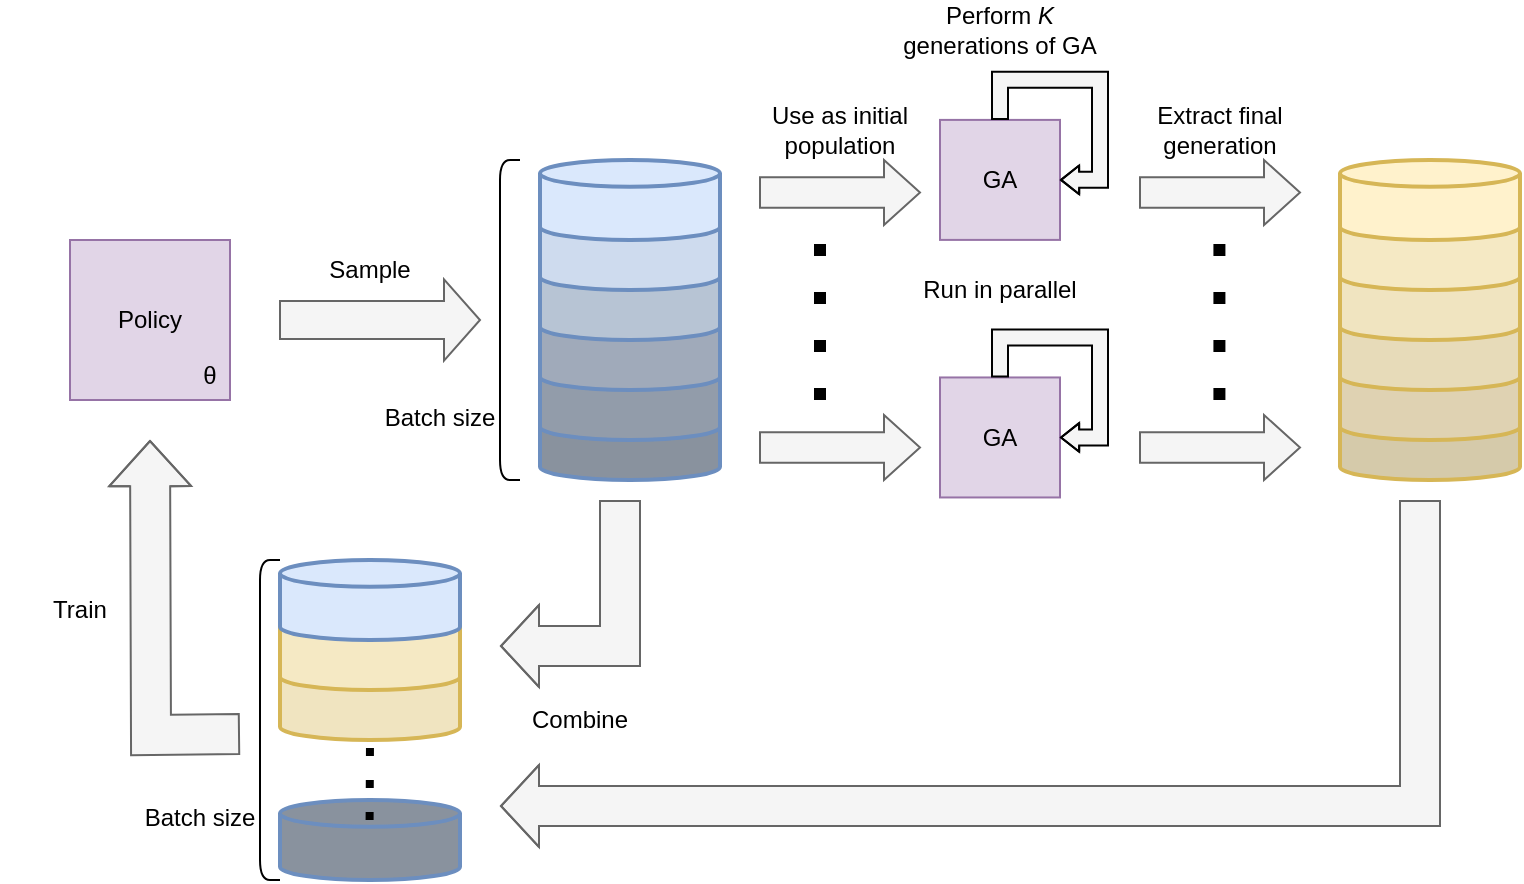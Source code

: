 <mxfile version="26.2.12">
  <diagram name="第 1 页" id="OqGGluNNmhG34aOTT-5K">
    <mxGraphModel dx="747" dy="490" grid="1" gridSize="10" guides="1" tooltips="1" connect="1" arrows="1" fold="1" page="1" pageScale="1" pageWidth="827" pageHeight="1169" math="0" shadow="0">
      <root>
        <mxCell id="0" />
        <mxCell id="1" parent="0" />
        <mxCell id="1k1rpAn-p33p8svTMho_-12" value="" style="verticalLabelPosition=bottom;verticalAlign=top;html=1;strokeWidth=1;shape=mxgraph.arrows2.arrow;dy=0.53;dx=18;notch=0;fillColor=#f5f5f5;strokeColor=#666666;fontColor=#333333;" parent="1" vertex="1">
          <mxGeometry x="410" y="160" width="80" height="32.5" as="geometry" />
        </mxCell>
        <mxCell id="1k1rpAn-p33p8svTMho_-15" value="" style="group" parent="1" vertex="1" connectable="0">
          <mxGeometry x="300" y="160" width="90" height="160" as="geometry" />
        </mxCell>
        <mxCell id="1k1rpAn-p33p8svTMho_-4" value="" style="strokeWidth=2;html=1;shape=mxgraph.flowchart.database;whiteSpace=wrap;fillColor=#89929E;strokeColor=#6c8ebf;" parent="1k1rpAn-p33p8svTMho_-15" vertex="1">
          <mxGeometry y="120" width="90" height="40" as="geometry" />
        </mxCell>
        <mxCell id="1k1rpAn-p33p8svTMho_-2" value="" style="strokeWidth=2;html=1;shape=mxgraph.flowchart.database;whiteSpace=wrap;fillColor=#929CAA;strokeColor=#6c8ebf;" parent="1k1rpAn-p33p8svTMho_-15" vertex="1">
          <mxGeometry y="100" width="90" height="40" as="geometry" />
        </mxCell>
        <mxCell id="1k1rpAn-p33p8svTMho_-5" value="" style="strokeWidth=2;html=1;shape=mxgraph.flowchart.database;whiteSpace=wrap;fillColor=#A0AABA;strokeColor=#6c8ebf;" parent="1k1rpAn-p33p8svTMho_-15" vertex="1">
          <mxGeometry y="75" width="90" height="40" as="geometry" />
        </mxCell>
        <mxCell id="1k1rpAn-p33p8svTMho_-9" value="" style="strokeWidth=2;html=1;shape=mxgraph.flowchart.database;whiteSpace=wrap;fillColor=#B7C4D4;strokeColor=#6c8ebf;" parent="1k1rpAn-p33p8svTMho_-15" vertex="1">
          <mxGeometry y="50" width="90" height="40" as="geometry" />
        </mxCell>
        <mxCell id="1k1rpAn-p33p8svTMho_-10" value="" style="strokeWidth=2;html=1;shape=mxgraph.flowchart.database;whiteSpace=wrap;fillColor=#CEDBEE;strokeColor=#6c8ebf;" parent="1k1rpAn-p33p8svTMho_-15" vertex="1">
          <mxGeometry y="25" width="90" height="40" as="geometry" />
        </mxCell>
        <mxCell id="1k1rpAn-p33p8svTMho_-11" value="" style="strokeWidth=2;html=1;shape=mxgraph.flowchart.database;whiteSpace=wrap;fillColor=#dae8fc;strokeColor=#6c8ebf;" parent="1k1rpAn-p33p8svTMho_-15" vertex="1">
          <mxGeometry width="90" height="40" as="geometry" />
        </mxCell>
        <mxCell id="1k1rpAn-p33p8svTMho_-16" value="" style="verticalLabelPosition=bottom;verticalAlign=top;html=1;strokeWidth=1;shape=mxgraph.arrows2.arrow;dy=0.53;dx=18;notch=0;fillColor=#f5f5f5;strokeColor=#666666;fontColor=#333333;" parent="1" vertex="1">
          <mxGeometry x="410" y="287.5" width="80" height="32.5" as="geometry" />
        </mxCell>
        <mxCell id="1k1rpAn-p33p8svTMho_-37" value="" style="endArrow=none;dashed=1;html=1;dashPattern=1 3;strokeWidth=6;rounded=0;" parent="1" edge="1">
          <mxGeometry width="50" height="50" relative="1" as="geometry">
            <mxPoint x="440" y="280" as="sourcePoint" />
            <mxPoint x="440" y="200" as="targetPoint" />
          </mxGeometry>
        </mxCell>
        <mxCell id="1k1rpAn-p33p8svTMho_-44" value="" style="group" parent="1" vertex="1" connectable="0">
          <mxGeometry x="65" y="200" width="80" height="80" as="geometry" />
        </mxCell>
        <mxCell id="1k1rpAn-p33p8svTMho_-1" value="Policy" style="rounded=0;whiteSpace=wrap;html=1;fillColor=#e1d5e7;strokeColor=#9673a6;direction=south;" parent="1k1rpAn-p33p8svTMho_-44" vertex="1">
          <mxGeometry width="80" height="80" as="geometry" />
        </mxCell>
        <mxCell id="1k1rpAn-p33p8svTMho_-8" value="θ" style="text;html=1;align=center;verticalAlign=middle;whiteSpace=wrap;rounded=0;" parent="1k1rpAn-p33p8svTMho_-44" vertex="1">
          <mxGeometry x="60" y="55" width="20" height="25" as="geometry" />
        </mxCell>
        <mxCell id="1k1rpAn-p33p8svTMho_-47" value="GA" style="rounded=0;whiteSpace=wrap;html=1;fillColor=#e1d5e7;strokeColor=#9673a6;" parent="1" vertex="1">
          <mxGeometry x="500" y="139.95" width="60" height="60" as="geometry" />
        </mxCell>
        <mxCell id="1k1rpAn-p33p8svTMho_-48" style="edgeStyle=orthogonalEdgeStyle;rounded=0;orthogonalLoop=1;jettySize=auto;html=1;exitX=0.5;exitY=0;exitDx=0;exitDy=0;entryX=1;entryY=0.5;entryDx=0;entryDy=0;strokeWidth=1;endArrow=openThin;endFill=0;fillColor=#f5f5f5;strokeColor=light-dark(#000000, #555555);shape=flexArrow;endWidth=5.333;endSize=2.692;startSize=2;width=8;" parent="1" source="1k1rpAn-p33p8svTMho_-47" target="1k1rpAn-p33p8svTMho_-47" edge="1">
          <mxGeometry relative="1" as="geometry">
            <mxPoint x="540" y="22.2" as="sourcePoint" />
            <mxPoint x="570" y="52.2" as="targetPoint" />
          </mxGeometry>
        </mxCell>
        <mxCell id="1k1rpAn-p33p8svTMho_-49" value="" style="verticalLabelPosition=bottom;verticalAlign=top;html=1;strokeWidth=1;shape=mxgraph.arrows2.arrow;dy=0.53;dx=18;notch=0;fillColor=#f5f5f5;strokeColor=#666666;fontColor=#333333;" parent="1" vertex="1">
          <mxGeometry x="600" y="160" width="80" height="32.5" as="geometry" />
        </mxCell>
        <mxCell id="1k1rpAn-p33p8svTMho_-50" value="" style="verticalLabelPosition=bottom;verticalAlign=top;html=1;strokeWidth=1;shape=mxgraph.arrows2.arrow;dy=0.53;dx=18;notch=0;fillColor=#f5f5f5;strokeColor=#666666;fontColor=#333333;" parent="1" vertex="1">
          <mxGeometry x="600" y="287.5" width="80" height="32.5" as="geometry" />
        </mxCell>
        <mxCell id="1k1rpAn-p33p8svTMho_-51" value="" style="endArrow=none;dashed=1;html=1;dashPattern=1 3;strokeWidth=6;rounded=0;" parent="1" edge="1">
          <mxGeometry width="50" height="50" relative="1" as="geometry">
            <mxPoint x="639.71" y="280" as="sourcePoint" />
            <mxPoint x="639.71" y="200" as="targetPoint" />
          </mxGeometry>
        </mxCell>
        <mxCell id="1k1rpAn-p33p8svTMho_-77" value="" style="group" parent="1" vertex="1" connectable="0">
          <mxGeometry x="700" y="160" width="90" height="160" as="geometry" />
        </mxCell>
        <mxCell id="1k1rpAn-p33p8svTMho_-53" value="" style="strokeWidth=2;html=1;shape=mxgraph.flowchart.database;whiteSpace=wrap;fillColor=#D5CAAA;strokeColor=#d6b656;" parent="1k1rpAn-p33p8svTMho_-77" vertex="1">
          <mxGeometry y="120" width="90" height="40" as="geometry" />
        </mxCell>
        <mxCell id="1k1rpAn-p33p8svTMho_-54" value="" style="strokeWidth=2;html=1;shape=mxgraph.flowchart.database;whiteSpace=wrap;fillColor=#DFD2B2;strokeColor=#d6b656;" parent="1k1rpAn-p33p8svTMho_-77" vertex="1">
          <mxGeometry y="100" width="90" height="40" as="geometry" />
        </mxCell>
        <mxCell id="1k1rpAn-p33p8svTMho_-55" value="" style="strokeWidth=2;html=1;shape=mxgraph.flowchart.database;whiteSpace=wrap;fillColor=#E7DBB9;strokeColor=#d6b656;" parent="1k1rpAn-p33p8svTMho_-77" vertex="1">
          <mxGeometry y="75" width="90" height="40" as="geometry" />
        </mxCell>
        <mxCell id="1k1rpAn-p33p8svTMho_-56" value="" style="strokeWidth=2;html=1;shape=mxgraph.flowchart.database;whiteSpace=wrap;fillColor=#F0E4C0;strokeColor=#d6b656;" parent="1k1rpAn-p33p8svTMho_-77" vertex="1">
          <mxGeometry y="50" width="90" height="40" as="geometry" />
        </mxCell>
        <mxCell id="1k1rpAn-p33p8svTMho_-57" value="" style="strokeWidth=2;html=1;shape=mxgraph.flowchart.database;whiteSpace=wrap;fillColor=#F5E9C4;strokeColor=#d6b656;" parent="1k1rpAn-p33p8svTMho_-77" vertex="1">
          <mxGeometry y="25" width="90" height="40" as="geometry" />
        </mxCell>
        <mxCell id="1k1rpAn-p33p8svTMho_-58" value="" style="strokeWidth=2;html=1;shape=mxgraph.flowchart.database;whiteSpace=wrap;fillColor=#fff2cc;strokeColor=#d6b656;" parent="1k1rpAn-p33p8svTMho_-77" vertex="1">
          <mxGeometry width="90" height="40" as="geometry" />
        </mxCell>
        <mxCell id="1k1rpAn-p33p8svTMho_-87" style="edgeStyle=orthogonalEdgeStyle;rounded=0;orthogonalLoop=1;jettySize=auto;html=1;shape=flexArrow;strokeWidth=1;width=20;endSize=7.2;fillColor=#f5f5f5;strokeColor=#666666;" parent="1" edge="1">
          <mxGeometry relative="1" as="geometry">
            <mxPoint x="150" y="447" as="sourcePoint" />
            <mxPoint x="105" y="300" as="targetPoint" />
          </mxGeometry>
        </mxCell>
        <mxCell id="1k1rpAn-p33p8svTMho_-90" style="edgeStyle=orthogonalEdgeStyle;rounded=0;orthogonalLoop=1;jettySize=auto;html=1;shape=flexArrow;strokeWidth=1;width=20;fillColor=#f5f5f5;strokeColor=#666666;" parent="1" edge="1">
          <mxGeometry relative="1" as="geometry">
            <mxPoint x="740" y="330" as="sourcePoint" />
            <mxPoint x="280" y="483" as="targetPoint" />
            <Array as="points">
              <mxPoint x="740" y="483" />
            </Array>
          </mxGeometry>
        </mxCell>
        <mxCell id="1k1rpAn-p33p8svTMho_-94" value="" style="verticalLabelPosition=bottom;verticalAlign=top;html=1;strokeWidth=1;shape=mxgraph.arrows2.arrow;dy=0.53;dx=18;notch=0;fillColor=#f5f5f5;strokeColor=#666666;fontColor=#333333;" parent="1" vertex="1">
          <mxGeometry x="170" y="219.68" width="100" height="40.63" as="geometry" />
        </mxCell>
        <mxCell id="1k1rpAn-p33p8svTMho_-98" style="edgeStyle=orthogonalEdgeStyle;rounded=0;orthogonalLoop=1;jettySize=auto;html=1;shape=flexArrow;strokeWidth=1;width=20;fillColor=#f5f5f5;strokeColor=#666666;" parent="1" edge="1">
          <mxGeometry relative="1" as="geometry">
            <mxPoint x="340" y="330" as="sourcePoint" />
            <mxPoint x="280" y="403" as="targetPoint" />
            <Array as="points">
              <mxPoint x="340" y="390" />
              <mxPoint x="340" y="403" />
            </Array>
          </mxGeometry>
        </mxCell>
        <mxCell id="1k1rpAn-p33p8svTMho_-99" value="Sample" style="text;html=1;align=center;verticalAlign=middle;whiteSpace=wrap;rounded=0;" parent="1" vertex="1">
          <mxGeometry x="185" y="200" width="60" height="30" as="geometry" />
        </mxCell>
        <mxCell id="1k1rpAn-p33p8svTMho_-100" value="" style="shape=curlyBracket;whiteSpace=wrap;html=1;rounded=1;labelPosition=left;verticalLabelPosition=middle;align=right;verticalAlign=middle;size=0;" parent="1" vertex="1">
          <mxGeometry x="280" y="160" width="10" height="160" as="geometry" />
        </mxCell>
        <mxCell id="1k1rpAn-p33p8svTMho_-101" value="Batch size" style="text;html=1;align=center;verticalAlign=middle;whiteSpace=wrap;rounded=0;" parent="1" vertex="1">
          <mxGeometry x="220" y="273.75" width="60" height="30" as="geometry" />
        </mxCell>
        <mxCell id="1k1rpAn-p33p8svTMho_-102" value="GA" style="rounded=0;whiteSpace=wrap;html=1;fillColor=#e1d5e7;strokeColor=#9673a6;" parent="1" vertex="1">
          <mxGeometry x="500" y="268.73" width="60" height="60" as="geometry" />
        </mxCell>
        <mxCell id="1k1rpAn-p33p8svTMho_-103" style="edgeStyle=orthogonalEdgeStyle;rounded=0;orthogonalLoop=1;jettySize=auto;html=1;exitX=0.5;exitY=0;exitDx=0;exitDy=0;entryX=1;entryY=0.5;entryDx=0;entryDy=0;strokeWidth=1;endArrow=openThin;endFill=0;fillColor=#f5f5f5;strokeColor=light-dark(#000000, #555555);shape=flexArrow;endWidth=5.333;endSize=2.692;startSize=2;width=8;" parent="1" source="1k1rpAn-p33p8svTMho_-102" target="1k1rpAn-p33p8svTMho_-102" edge="1">
          <mxGeometry relative="1" as="geometry">
            <mxPoint x="540" y="150.98" as="sourcePoint" />
            <mxPoint x="570" y="180.98" as="targetPoint" />
          </mxGeometry>
        </mxCell>
        <mxCell id="1k1rpAn-p33p8svTMho_-104" value="Use as initial population" style="text;html=1;align=center;verticalAlign=middle;whiteSpace=wrap;rounded=0;" parent="1" vertex="1">
          <mxGeometry x="410" y="130" width="80" height="30" as="geometry" />
        </mxCell>
        <mxCell id="1k1rpAn-p33p8svTMho_-105" value="Run in parallel" style="text;html=1;align=center;verticalAlign=middle;whiteSpace=wrap;rounded=0;" parent="1" vertex="1">
          <mxGeometry x="490" y="210" width="80" height="30" as="geometry" />
        </mxCell>
        <mxCell id="1k1rpAn-p33p8svTMho_-106" value="Perform &lt;i&gt;K&lt;/i&gt; generations of GA" style="text;html=1;align=center;verticalAlign=middle;whiteSpace=wrap;rounded=0;" parent="1" vertex="1">
          <mxGeometry x="480" y="80" width="100" height="30" as="geometry" />
        </mxCell>
        <mxCell id="1k1rpAn-p33p8svTMho_-107" value="Extract final generation" style="text;html=1;align=center;verticalAlign=middle;whiteSpace=wrap;rounded=0;" parent="1" vertex="1">
          <mxGeometry x="600" y="130" width="80" height="30" as="geometry" />
        </mxCell>
        <mxCell id="1k1rpAn-p33p8svTMho_-110" value="Combine" style="text;html=1;align=center;verticalAlign=middle;whiteSpace=wrap;rounded=0;" parent="1" vertex="1">
          <mxGeometry x="280" y="425" width="80" height="30" as="geometry" />
        </mxCell>
        <mxCell id="1k1rpAn-p33p8svTMho_-111" value="Train" style="text;html=1;align=center;verticalAlign=middle;whiteSpace=wrap;rounded=0;" parent="1" vertex="1">
          <mxGeometry x="30" y="370" width="80" height="30" as="geometry" />
        </mxCell>
        <mxCell id="1k1rpAn-p33p8svTMho_-71" value="" style="strokeWidth=2;html=1;shape=mxgraph.flowchart.database;whiteSpace=wrap;fillColor=#89929E;strokeColor=#6c8ebf;" parent="1" vertex="1">
          <mxGeometry x="170" y="480" width="90" height="40" as="geometry" />
        </mxCell>
        <mxCell id="1k1rpAn-p33p8svTMho_-82" value="" style="strokeWidth=2;html=1;shape=mxgraph.flowchart.database;whiteSpace=wrap;fillColor=#F0E4C0;strokeColor=#d6b656;" parent="1" vertex="1">
          <mxGeometry x="170" y="410" width="90" height="40" as="geometry" />
        </mxCell>
        <mxCell id="1k1rpAn-p33p8svTMho_-83" value="" style="strokeWidth=2;html=1;shape=mxgraph.flowchart.database;whiteSpace=wrap;fillColor=#F5E9C4;strokeColor=#d6b656;" parent="1" vertex="1">
          <mxGeometry x="170" y="385" width="90" height="40" as="geometry" />
        </mxCell>
        <mxCell id="1k1rpAn-p33p8svTMho_-76" value="" style="strokeWidth=2;html=1;shape=mxgraph.flowchart.database;whiteSpace=wrap;fillColor=#dae8fc;strokeColor=#6c8ebf;" parent="1" vertex="1">
          <mxGeometry x="170" y="360" width="90" height="40" as="geometry" />
        </mxCell>
        <mxCell id="1k1rpAn-p33p8svTMho_-112" value="" style="endArrow=none;dashed=1;html=1;dashPattern=1 3;strokeWidth=4;rounded=0;entryX=0.5;entryY=1;entryDx=0;entryDy=0;entryPerimeter=0;" parent="1" target="1k1rpAn-p33p8svTMho_-82" edge="1">
          <mxGeometry width="50" height="50" relative="1" as="geometry">
            <mxPoint x="214.8" y="490" as="sourcePoint" />
            <mxPoint x="214.8" y="410" as="targetPoint" />
          </mxGeometry>
        </mxCell>
        <mxCell id="U0dSvCfOmkmAzxp1SKCQ-1" value="" style="shape=curlyBracket;whiteSpace=wrap;html=1;rounded=1;labelPosition=left;verticalLabelPosition=middle;align=right;verticalAlign=middle;size=0;" vertex="1" parent="1">
          <mxGeometry x="160" y="360" width="10" height="160" as="geometry" />
        </mxCell>
        <mxCell id="U0dSvCfOmkmAzxp1SKCQ-2" value="Batch size" style="text;html=1;align=center;verticalAlign=middle;whiteSpace=wrap;rounded=0;" vertex="1" parent="1">
          <mxGeometry x="100" y="473.75" width="60" height="30" as="geometry" />
        </mxCell>
      </root>
    </mxGraphModel>
  </diagram>
</mxfile>
